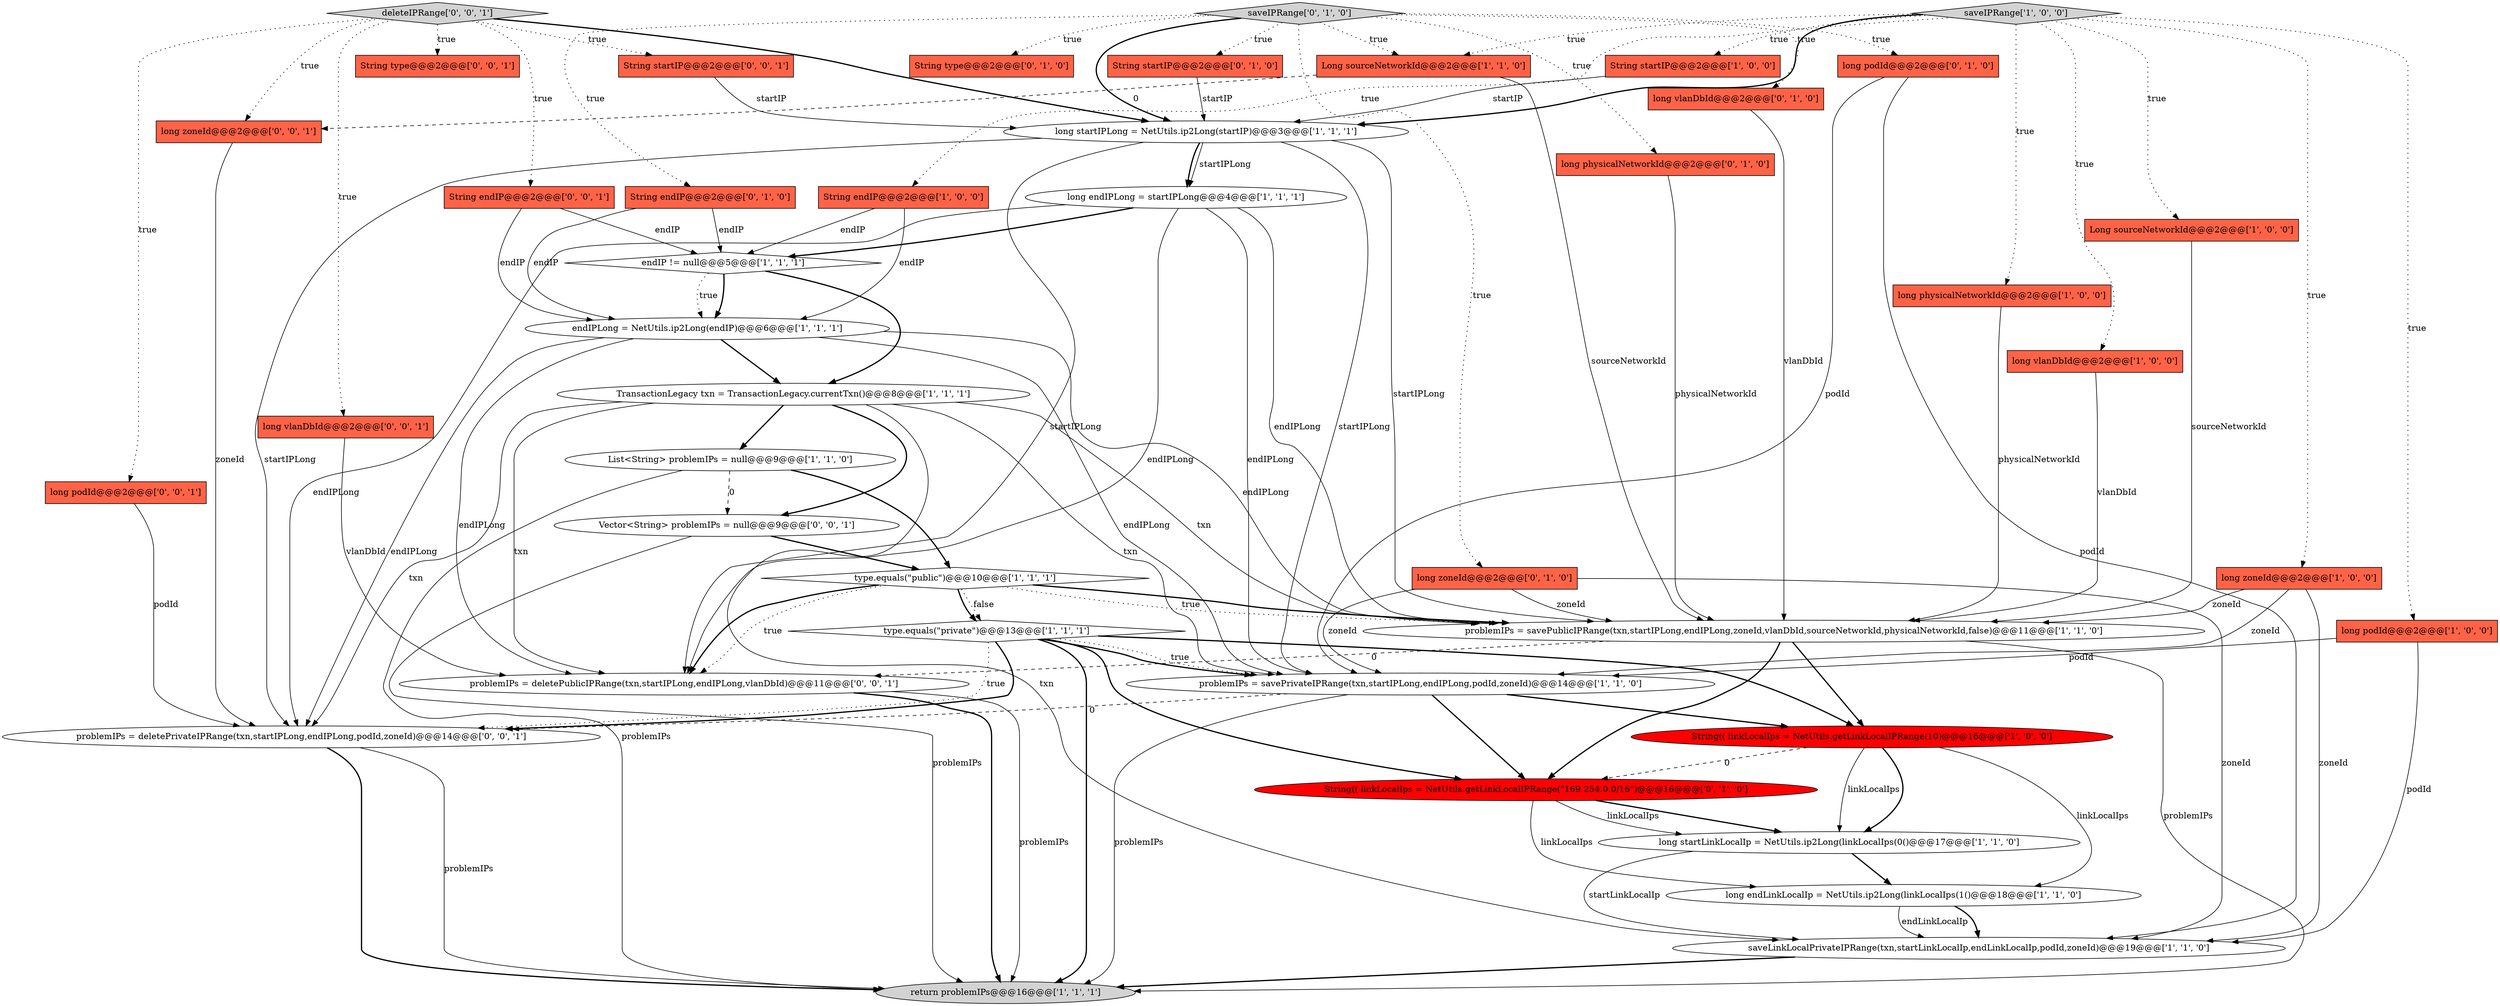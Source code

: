 digraph {
29 [style = filled, label = "long podId@@@2@@@['0', '1', '0']", fillcolor = tomato, shape = box image = "AAA0AAABBB2BBB"];
15 [style = filled, label = "Long sourceNetworkId@@@2@@@['1', '0', '0']", fillcolor = tomato, shape = box image = "AAA0AAABBB1BBB"];
12 [style = filled, label = "TransactionLegacy txn = TransactionLegacy.currentTxn()@@@8@@@['1', '1', '1']", fillcolor = white, shape = ellipse image = "AAA0AAABBB1BBB"];
31 [style = filled, label = "String(( linkLocalIps = NetUtils.getLinkLocalIPRange(\"169.254.0.0/16\")@@@16@@@['0', '1', '0']", fillcolor = red, shape = ellipse image = "AAA1AAABBB2BBB"];
41 [style = filled, label = "problemIPs = deletePublicIPRange(txn,startIPLong,endIPLong,vlanDbId)@@@11@@@['0', '0', '1']", fillcolor = white, shape = ellipse image = "AAA0AAABBB3BBB"];
2 [style = filled, label = "String(( linkLocalIps = NetUtils.getLinkLocalIPRange(10)@@@16@@@['1', '0', '0']", fillcolor = red, shape = ellipse image = "AAA1AAABBB1BBB"];
16 [style = filled, label = "problemIPs = savePublicIPRange(txn,startIPLong,endIPLong,zoneId,vlanDbId,sourceNetworkId,physicalNetworkId,false)@@@11@@@['1', '1', '0']", fillcolor = white, shape = ellipse image = "AAA0AAABBB1BBB"];
39 [style = filled, label = "String startIP@@@2@@@['0', '0', '1']", fillcolor = tomato, shape = box image = "AAA0AAABBB3BBB"];
21 [style = filled, label = "long physicalNetworkId@@@2@@@['1', '0', '0']", fillcolor = tomato, shape = box image = "AAA0AAABBB1BBB"];
32 [style = filled, label = "saveIPRange['0', '1', '0']", fillcolor = lightgray, shape = diamond image = "AAA0AAABBB2BBB"];
4 [style = filled, label = "type.equals(\"private\")@@@13@@@['1', '1', '1']", fillcolor = white, shape = diamond image = "AAA0AAABBB1BBB"];
1 [style = filled, label = "long startLinkLocalIp = NetUtils.ip2Long(linkLocalIps(0()@@@17@@@['1', '1', '0']", fillcolor = white, shape = ellipse image = "AAA0AAABBB1BBB"];
10 [style = filled, label = "problemIPs = savePrivateIPRange(txn,startIPLong,endIPLong,podId,zoneId)@@@14@@@['1', '1', '0']", fillcolor = white, shape = ellipse image = "AAA0AAABBB1BBB"];
19 [style = filled, label = "String startIP@@@2@@@['1', '0', '0']", fillcolor = tomato, shape = box image = "AAA0AAABBB1BBB"];
34 [style = filled, label = "long vlanDbId@@@2@@@['0', '0', '1']", fillcolor = tomato, shape = box image = "AAA0AAABBB3BBB"];
36 [style = filled, label = "String endIP@@@2@@@['0', '0', '1']", fillcolor = tomato, shape = box image = "AAA0AAABBB3BBB"];
23 [style = filled, label = "endIP != null@@@5@@@['1', '1', '1']", fillcolor = white, shape = diamond image = "AAA0AAABBB1BBB"];
30 [style = filled, label = "String startIP@@@2@@@['0', '1', '0']", fillcolor = tomato, shape = box image = "AAA0AAABBB2BBB"];
38 [style = filled, label = "problemIPs = deletePrivateIPRange(txn,startIPLong,endIPLong,podId,zoneId)@@@14@@@['0', '0', '1']", fillcolor = white, shape = ellipse image = "AAA0AAABBB3BBB"];
8 [style = filled, label = "long zoneId@@@2@@@['1', '0', '0']", fillcolor = tomato, shape = box image = "AAA0AAABBB1BBB"];
6 [style = filled, label = "long endIPLong = startIPLong@@@4@@@['1', '1', '1']", fillcolor = white, shape = ellipse image = "AAA0AAABBB1BBB"];
9 [style = filled, label = "long startIPLong = NetUtils.ip2Long(startIP)@@@3@@@['1', '1', '1']", fillcolor = white, shape = ellipse image = "AAA0AAABBB1BBB"];
18 [style = filled, label = "saveLinkLocalPrivateIPRange(txn,startLinkLocalIp,endLinkLocalIp,podId,zoneId)@@@19@@@['1', '1', '0']", fillcolor = white, shape = ellipse image = "AAA0AAABBB1BBB"];
5 [style = filled, label = "saveIPRange['1', '0', '0']", fillcolor = lightgray, shape = diamond image = "AAA0AAABBB1BBB"];
11 [style = filled, label = "String endIP@@@2@@@['1', '0', '0']", fillcolor = tomato, shape = box image = "AAA0AAABBB1BBB"];
33 [style = filled, label = "long podId@@@2@@@['0', '0', '1']", fillcolor = tomato, shape = box image = "AAA0AAABBB3BBB"];
14 [style = filled, label = "long vlanDbId@@@2@@@['1', '0', '0']", fillcolor = tomato, shape = box image = "AAA0AAABBB1BBB"];
17 [style = filled, label = "long podId@@@2@@@['1', '0', '0']", fillcolor = tomato, shape = box image = "AAA0AAABBB1BBB"];
20 [style = filled, label = "endIPLong = NetUtils.ip2Long(endIP)@@@6@@@['1', '1', '1']", fillcolor = white, shape = ellipse image = "AAA0AAABBB1BBB"];
42 [style = filled, label = "long zoneId@@@2@@@['0', '0', '1']", fillcolor = tomato, shape = box image = "AAA0AAABBB3BBB"];
13 [style = filled, label = "List<String> problemIPs = null@@@9@@@['1', '1', '0']", fillcolor = white, shape = ellipse image = "AAA0AAABBB1BBB"];
37 [style = filled, label = "deleteIPRange['0', '0', '1']", fillcolor = lightgray, shape = diamond image = "AAA0AAABBB3BBB"];
27 [style = filled, label = "String type@@@2@@@['0', '1', '0']", fillcolor = tomato, shape = box image = "AAA0AAABBB2BBB"];
28 [style = filled, label = "long vlanDbId@@@2@@@['0', '1', '0']", fillcolor = tomato, shape = box image = "AAA0AAABBB2BBB"];
40 [style = filled, label = "String type@@@2@@@['0', '0', '1']", fillcolor = tomato, shape = box image = "AAA0AAABBB3BBB"];
25 [style = filled, label = "long physicalNetworkId@@@2@@@['0', '1', '0']", fillcolor = tomato, shape = box image = "AAA0AAABBB2BBB"];
7 [style = filled, label = "type.equals(\"public\")@@@10@@@['1', '1', '1']", fillcolor = white, shape = diamond image = "AAA0AAABBB1BBB"];
0 [style = filled, label = "long endLinkLocalIp = NetUtils.ip2Long(linkLocalIps(1()@@@18@@@['1', '1', '0']", fillcolor = white, shape = ellipse image = "AAA0AAABBB1BBB"];
26 [style = filled, label = "String endIP@@@2@@@['0', '1', '0']", fillcolor = tomato, shape = box image = "AAA0AAABBB2BBB"];
35 [style = filled, label = "Vector<String> problemIPs = null@@@9@@@['0', '0', '1']", fillcolor = white, shape = ellipse image = "AAA0AAABBB3BBB"];
3 [style = filled, label = "return problemIPs@@@16@@@['1', '1', '1']", fillcolor = lightgray, shape = ellipse image = "AAA0AAABBB1BBB"];
22 [style = filled, label = "Long sourceNetworkId@@@2@@@['1', '1', '0']", fillcolor = tomato, shape = box image = "AAA0AAABBB1BBB"];
24 [style = filled, label = "long zoneId@@@2@@@['0', '1', '0']", fillcolor = tomato, shape = box image = "AAA0AAABBB2BBB"];
18->3 [style = bold, label=""];
6->10 [style = solid, label="endIPLong"];
2->1 [style = solid, label="linkLocalIps"];
32->28 [style = dotted, label="true"];
4->38 [style = dotted, label="true"];
5->9 [style = bold, label=""];
5->19 [style = dotted, label="true"];
10->38 [style = dashed, label="0"];
31->1 [style = bold, label=""];
14->16 [style = solid, label="vlanDbId"];
30->9 [style = solid, label="startIP"];
29->18 [style = solid, label="podId"];
42->38 [style = solid, label="zoneId"];
9->16 [style = solid, label="startIPLong"];
19->9 [style = solid, label="startIP"];
9->6 [style = bold, label=""];
37->9 [style = bold, label=""];
8->18 [style = solid, label="zoneId"];
5->11 [style = dotted, label="true"];
32->25 [style = dotted, label="true"];
22->42 [style = dashed, label="0"];
5->22 [style = dotted, label="true"];
21->16 [style = solid, label="physicalNetworkId"];
7->16 [style = bold, label=""];
32->30 [style = dotted, label="true"];
7->41 [style = dotted, label="true"];
7->16 [style = dotted, label="true"];
9->10 [style = solid, label="startIPLong"];
6->41 [style = solid, label="endIPLong"];
37->36 [style = dotted, label="true"];
23->12 [style = bold, label=""];
12->10 [style = solid, label="txn"];
20->16 [style = solid, label="endIPLong"];
2->0 [style = solid, label="linkLocalIps"];
35->7 [style = bold, label=""];
4->3 [style = bold, label=""];
4->38 [style = bold, label=""];
6->16 [style = solid, label="endIPLong"];
10->31 [style = bold, label=""];
17->10 [style = solid, label="podId"];
32->24 [style = dotted, label="true"];
1->18 [style = solid, label="startLinkLocalIp"];
38->3 [style = solid, label="problemIPs"];
29->10 [style = solid, label="podId"];
4->2 [style = bold, label=""];
12->35 [style = bold, label=""];
24->10 [style = solid, label="zoneId"];
9->38 [style = solid, label="startIPLong"];
1->0 [style = bold, label=""];
9->41 [style = solid, label="startIPLong"];
10->3 [style = solid, label="problemIPs"];
35->3 [style = solid, label="problemIPs"];
31->0 [style = solid, label="linkLocalIps"];
16->41 [style = dashed, label="0"];
36->23 [style = solid, label="endIP"];
7->4 [style = dotted, label="false"];
11->20 [style = solid, label="endIP"];
10->2 [style = bold, label=""];
28->16 [style = solid, label="vlanDbId"];
5->8 [style = dotted, label="true"];
39->9 [style = solid, label="startIP"];
16->3 [style = solid, label="problemIPs"];
9->6 [style = solid, label="startIPLong"];
4->10 [style = bold, label=""];
12->41 [style = solid, label="txn"];
12->38 [style = solid, label="txn"];
23->20 [style = bold, label=""];
13->35 [style = dashed, label="0"];
4->10 [style = dotted, label="true"];
2->1 [style = bold, label=""];
22->16 [style = solid, label="sourceNetworkId"];
6->23 [style = bold, label=""];
20->38 [style = solid, label="endIPLong"];
7->4 [style = bold, label=""];
5->15 [style = dotted, label="true"];
38->3 [style = bold, label=""];
12->18 [style = solid, label="txn"];
36->20 [style = solid, label="endIP"];
24->18 [style = solid, label="zoneId"];
34->41 [style = solid, label="vlanDbId"];
12->13 [style = bold, label=""];
4->31 [style = bold, label=""];
32->9 [style = bold, label=""];
23->20 [style = dotted, label="true"];
16->31 [style = bold, label=""];
17->18 [style = solid, label="podId"];
41->3 [style = solid, label="problemIPs"];
0->18 [style = bold, label=""];
5->21 [style = dotted, label="true"];
7->41 [style = bold, label=""];
32->29 [style = dotted, label="true"];
37->42 [style = dotted, label="true"];
8->10 [style = solid, label="zoneId"];
37->34 [style = dotted, label="true"];
13->3 [style = solid, label="problemIPs"];
31->1 [style = solid, label="linkLocalIps"];
15->16 [style = solid, label="sourceNetworkId"];
32->22 [style = dotted, label="true"];
5->17 [style = dotted, label="true"];
8->16 [style = solid, label="zoneId"];
5->14 [style = dotted, label="true"];
37->33 [style = dotted, label="true"];
20->10 [style = solid, label="endIPLong"];
41->3 [style = bold, label=""];
12->16 [style = solid, label="txn"];
16->2 [style = bold, label=""];
20->41 [style = solid, label="endIPLong"];
2->31 [style = dashed, label="0"];
11->23 [style = solid, label="endIP"];
25->16 [style = solid, label="physicalNetworkId"];
32->27 [style = dotted, label="true"];
6->38 [style = solid, label="endIPLong"];
26->23 [style = solid, label="endIP"];
13->7 [style = bold, label=""];
37->39 [style = dotted, label="true"];
33->38 [style = solid, label="podId"];
24->16 [style = solid, label="zoneId"];
20->12 [style = bold, label=""];
32->26 [style = dotted, label="true"];
37->40 [style = dotted, label="true"];
26->20 [style = solid, label="endIP"];
0->18 [style = solid, label="endLinkLocalIp"];
}
